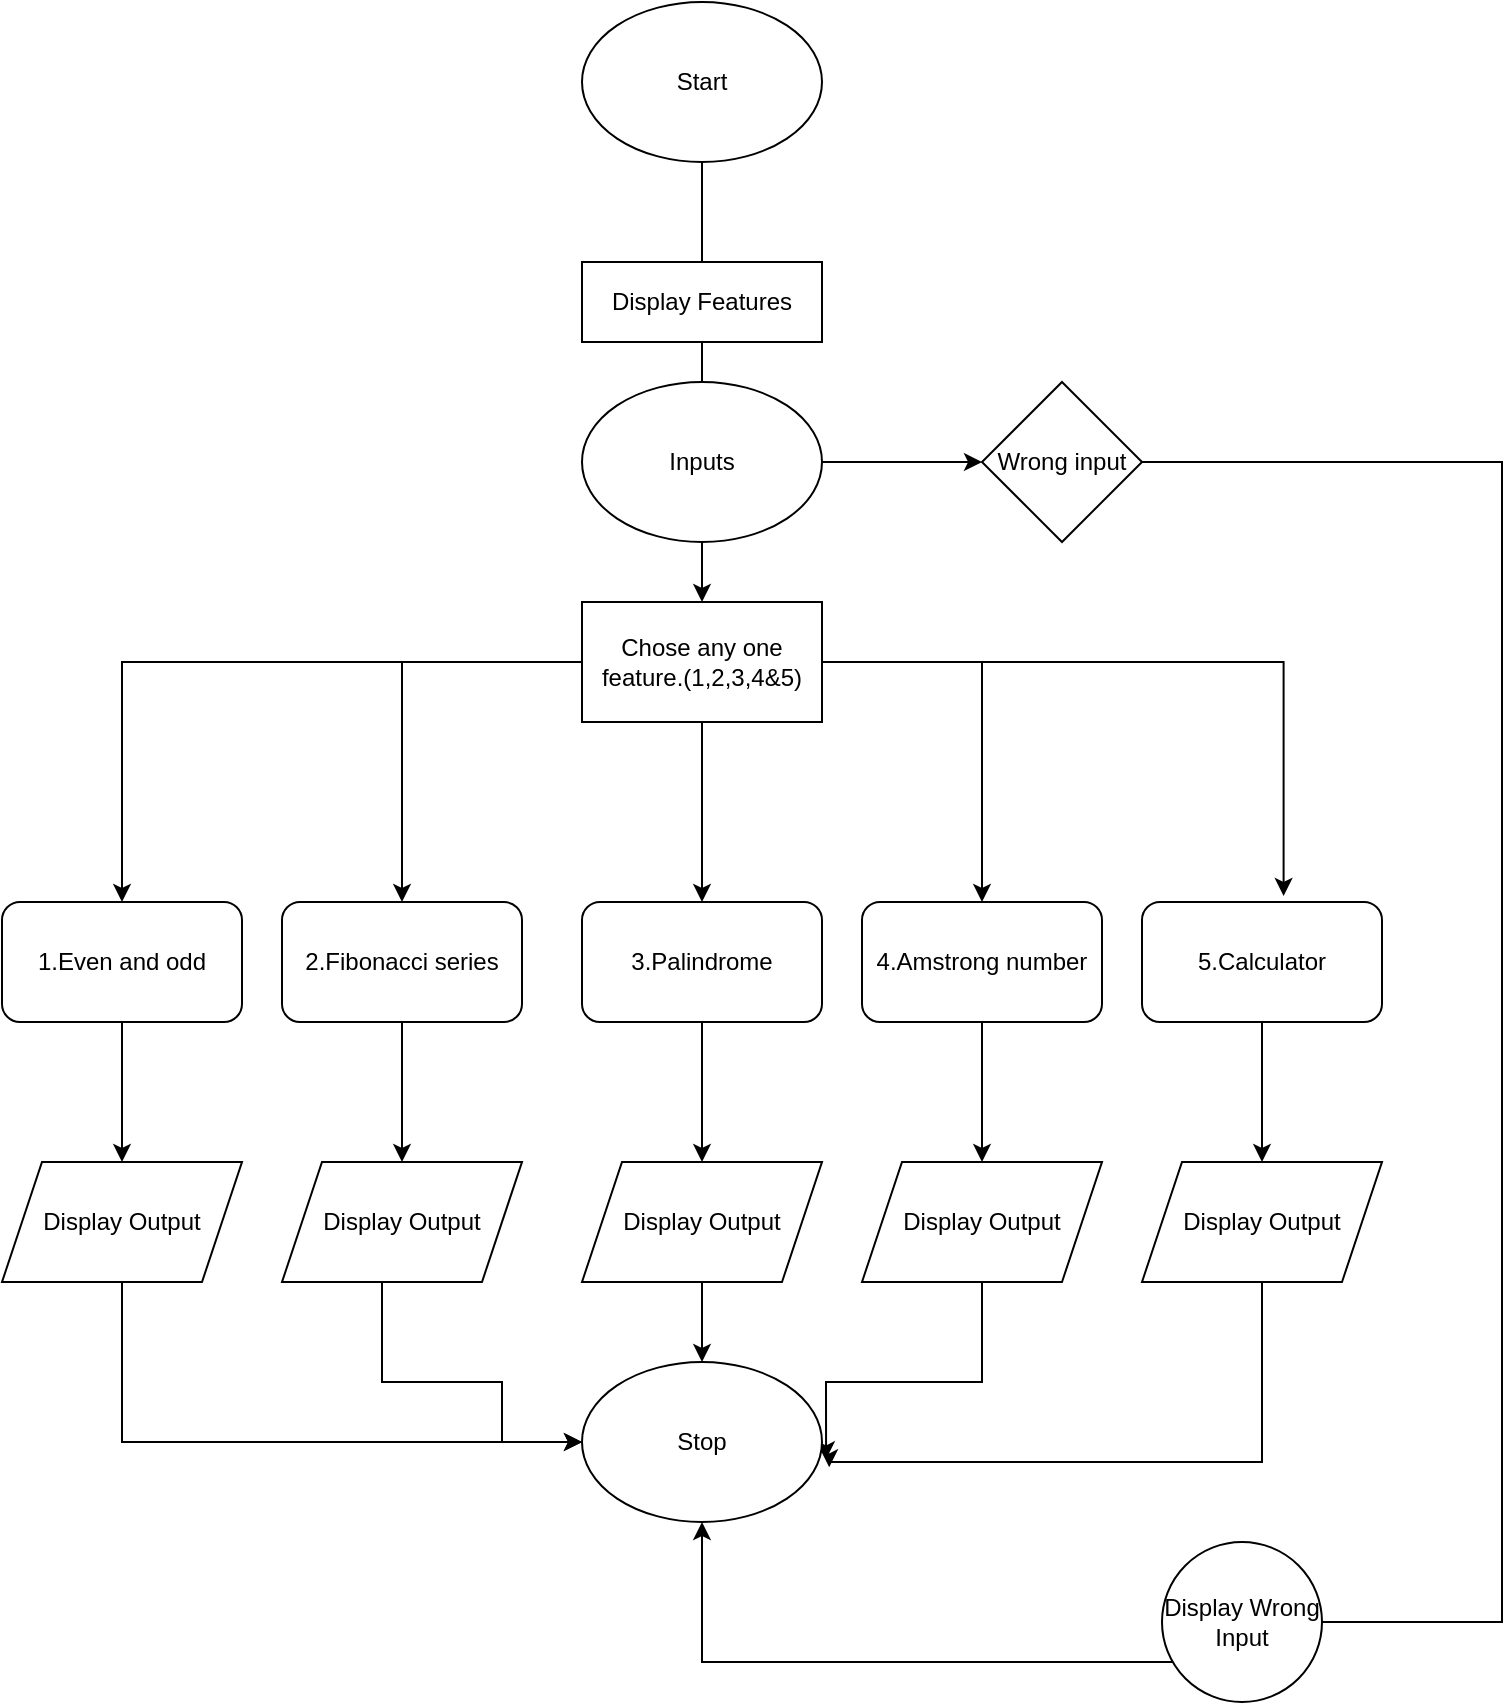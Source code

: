 <mxfile version="16.5.3" type="device"><diagram id="PVdw9gp1NHvRl3Xa9dBI" name="Page-1"><mxGraphModel dx="1038" dy="539" grid="1" gridSize="10" guides="1" tooltips="1" connect="1" arrows="1" fold="1" page="1" pageScale="1" pageWidth="850" pageHeight="1100" math="0" shadow="0"><root><mxCell id="0"/><mxCell id="1" parent="0"/><mxCell id="S57I26Ig55U9vwC3f_Gr-3" style="edgeStyle=orthogonalEdgeStyle;rounded=0;orthogonalLoop=1;jettySize=auto;html=1;startArrow=none;" edge="1" parent="1" source="S57I26Ig55U9vwC3f_Gr-4"><mxGeometry relative="1" as="geometry"><mxPoint x="420" y="500" as="targetPoint"/></mxGeometry></mxCell><mxCell id="S57I26Ig55U9vwC3f_Gr-2" value="Start" style="ellipse;whiteSpace=wrap;html=1;" vertex="1" parent="1"><mxGeometry x="360" y="340" width="120" height="80" as="geometry"/></mxCell><mxCell id="S57I26Ig55U9vwC3f_Gr-5" style="edgeStyle=orthogonalEdgeStyle;rounded=0;orthogonalLoop=1;jettySize=auto;html=1;startArrow=none;" edge="1" parent="1" source="S57I26Ig55U9vwC3f_Gr-23" target="S57I26Ig55U9vwC3f_Gr-6"><mxGeometry relative="1" as="geometry"><mxPoint x="560" y="530" as="targetPoint"/></mxGeometry></mxCell><mxCell id="S57I26Ig55U9vwC3f_Gr-14" style="edgeStyle=orthogonalEdgeStyle;rounded=0;orthogonalLoop=1;jettySize=auto;html=1;" edge="1" parent="1" source="S57I26Ig55U9vwC3f_Gr-6" target="S57I26Ig55U9vwC3f_Gr-9"><mxGeometry relative="1" as="geometry"/></mxCell><mxCell id="S57I26Ig55U9vwC3f_Gr-15" style="edgeStyle=orthogonalEdgeStyle;rounded=0;orthogonalLoop=1;jettySize=auto;html=1;entryX=0.5;entryY=0;entryDx=0;entryDy=0;" edge="1" parent="1" source="S57I26Ig55U9vwC3f_Gr-6" target="S57I26Ig55U9vwC3f_Gr-10"><mxGeometry relative="1" as="geometry"/></mxCell><mxCell id="S57I26Ig55U9vwC3f_Gr-17" style="edgeStyle=orthogonalEdgeStyle;rounded=0;orthogonalLoop=1;jettySize=auto;html=1;entryX=0.5;entryY=0;entryDx=0;entryDy=0;" edge="1" parent="1" source="S57I26Ig55U9vwC3f_Gr-6" target="S57I26Ig55U9vwC3f_Gr-16"><mxGeometry relative="1" as="geometry"/></mxCell><mxCell id="S57I26Ig55U9vwC3f_Gr-20" style="edgeStyle=orthogonalEdgeStyle;rounded=0;orthogonalLoop=1;jettySize=auto;html=1;entryX=0.5;entryY=0;entryDx=0;entryDy=0;" edge="1" parent="1" source="S57I26Ig55U9vwC3f_Gr-6" target="S57I26Ig55U9vwC3f_Gr-18"><mxGeometry relative="1" as="geometry"/></mxCell><mxCell id="S57I26Ig55U9vwC3f_Gr-21" style="edgeStyle=orthogonalEdgeStyle;rounded=0;orthogonalLoop=1;jettySize=auto;html=1;exitX=1;exitY=0.5;exitDx=0;exitDy=0;entryX=0.59;entryY=-0.05;entryDx=0;entryDy=0;entryPerimeter=0;" edge="1" parent="1" source="S57I26Ig55U9vwC3f_Gr-6" target="S57I26Ig55U9vwC3f_Gr-19"><mxGeometry relative="1" as="geometry"/></mxCell><mxCell id="S57I26Ig55U9vwC3f_Gr-6" value="Chose any one feature.(1,2,3,4&amp;amp;5)" style="rounded=0;whiteSpace=wrap;html=1;" vertex="1" parent="1"><mxGeometry x="360" y="640" width="120" height="60" as="geometry"/></mxCell><mxCell id="S57I26Ig55U9vwC3f_Gr-26" value="" style="edgeStyle=orthogonalEdgeStyle;rounded=0;orthogonalLoop=1;jettySize=auto;html=1;" edge="1" parent="1" source="S57I26Ig55U9vwC3f_Gr-9"><mxGeometry relative="1" as="geometry"><mxPoint x="130" y="920" as="targetPoint"/></mxGeometry></mxCell><mxCell id="S57I26Ig55U9vwC3f_Gr-9" value="1.Even and odd" style="rounded=1;whiteSpace=wrap;html=1;" vertex="1" parent="1"><mxGeometry x="70" y="790" width="120" height="60" as="geometry"/></mxCell><mxCell id="S57I26Ig55U9vwC3f_Gr-29" style="edgeStyle=orthogonalEdgeStyle;rounded=0;orthogonalLoop=1;jettySize=auto;html=1;exitX=0.5;exitY=1;exitDx=0;exitDy=0;" edge="1" parent="1" source="S57I26Ig55U9vwC3f_Gr-10" target="S57I26Ig55U9vwC3f_Gr-28"><mxGeometry relative="1" as="geometry"/></mxCell><mxCell id="S57I26Ig55U9vwC3f_Gr-10" value="2.Fibonacci series" style="rounded=1;whiteSpace=wrap;html=1;" vertex="1" parent="1"><mxGeometry x="210" y="790" width="120" height="60" as="geometry"/></mxCell><mxCell id="S57I26Ig55U9vwC3f_Gr-31" style="edgeStyle=orthogonalEdgeStyle;rounded=0;orthogonalLoop=1;jettySize=auto;html=1;" edge="1" parent="1" source="S57I26Ig55U9vwC3f_Gr-16" target="S57I26Ig55U9vwC3f_Gr-30"><mxGeometry relative="1" as="geometry"/></mxCell><mxCell id="S57I26Ig55U9vwC3f_Gr-16" value="3.Palindrome" style="rounded=1;whiteSpace=wrap;html=1;" vertex="1" parent="1"><mxGeometry x="360" y="790" width="120" height="60" as="geometry"/></mxCell><mxCell id="S57I26Ig55U9vwC3f_Gr-33" style="edgeStyle=orthogonalEdgeStyle;rounded=0;orthogonalLoop=1;jettySize=auto;html=1;entryX=0.5;entryY=0;entryDx=0;entryDy=0;" edge="1" parent="1" source="S57I26Ig55U9vwC3f_Gr-18" target="S57I26Ig55U9vwC3f_Gr-32"><mxGeometry relative="1" as="geometry"/></mxCell><mxCell id="S57I26Ig55U9vwC3f_Gr-18" value="4.Amstrong number" style="rounded=1;whiteSpace=wrap;html=1;" vertex="1" parent="1"><mxGeometry x="500" y="790" width="120" height="60" as="geometry"/></mxCell><mxCell id="S57I26Ig55U9vwC3f_Gr-35" style="edgeStyle=orthogonalEdgeStyle;rounded=0;orthogonalLoop=1;jettySize=auto;html=1;entryX=0.5;entryY=0;entryDx=0;entryDy=0;" edge="1" parent="1" source="S57I26Ig55U9vwC3f_Gr-19" target="S57I26Ig55U9vwC3f_Gr-34"><mxGeometry relative="1" as="geometry"/></mxCell><mxCell id="S57I26Ig55U9vwC3f_Gr-19" value="5.Calculator" style="rounded=1;whiteSpace=wrap;html=1;" vertex="1" parent="1"><mxGeometry x="640" y="790" width="120" height="60" as="geometry"/></mxCell><mxCell id="S57I26Ig55U9vwC3f_Gr-4" value="Display Features" style="rounded=0;whiteSpace=wrap;html=1;" vertex="1" parent="1"><mxGeometry x="360" y="470" width="120" height="40" as="geometry"/></mxCell><mxCell id="S57I26Ig55U9vwC3f_Gr-22" value="" style="edgeStyle=orthogonalEdgeStyle;rounded=0;orthogonalLoop=1;jettySize=auto;html=1;endArrow=none;" edge="1" parent="1" source="S57I26Ig55U9vwC3f_Gr-2" target="S57I26Ig55U9vwC3f_Gr-4"><mxGeometry relative="1" as="geometry"><mxPoint x="420" y="500" as="targetPoint"/><mxPoint x="420" y="420" as="sourcePoint"/></mxGeometry></mxCell><mxCell id="S57I26Ig55U9vwC3f_Gr-46" style="edgeStyle=orthogonalEdgeStyle;rounded=0;orthogonalLoop=1;jettySize=auto;html=1;" edge="1" parent="1" source="S57I26Ig55U9vwC3f_Gr-23" target="S57I26Ig55U9vwC3f_Gr-47"><mxGeometry relative="1" as="geometry"><mxPoint x="600" y="570" as="targetPoint"/></mxGeometry></mxCell><mxCell id="S57I26Ig55U9vwC3f_Gr-23" value="Inputs" style="ellipse;whiteSpace=wrap;html=1;" vertex="1" parent="1"><mxGeometry x="360" y="530" width="120" height="80" as="geometry"/></mxCell><mxCell id="S57I26Ig55U9vwC3f_Gr-24" value="" style="edgeStyle=orthogonalEdgeStyle;rounded=0;orthogonalLoop=1;jettySize=auto;html=1;endArrow=none;" edge="1" parent="1" source="S57I26Ig55U9vwC3f_Gr-4" target="S57I26Ig55U9vwC3f_Gr-23"><mxGeometry relative="1" as="geometry"><mxPoint x="420" y="640" as="targetPoint"/><mxPoint x="420" y="510" as="sourcePoint"/></mxGeometry></mxCell><mxCell id="S57I26Ig55U9vwC3f_Gr-42" style="edgeStyle=orthogonalEdgeStyle;rounded=0;orthogonalLoop=1;jettySize=auto;html=1;entryX=0;entryY=0.5;entryDx=0;entryDy=0;" edge="1" parent="1" source="S57I26Ig55U9vwC3f_Gr-27" target="S57I26Ig55U9vwC3f_Gr-37"><mxGeometry relative="1" as="geometry"><Array as="points"><mxPoint x="130" y="1060"/></Array></mxGeometry></mxCell><mxCell id="S57I26Ig55U9vwC3f_Gr-27" value="Display Output" style="shape=parallelogram;perimeter=parallelogramPerimeter;whiteSpace=wrap;html=1;fixedSize=1;" vertex="1" parent="1"><mxGeometry x="70" y="920" width="120" height="60" as="geometry"/></mxCell><mxCell id="S57I26Ig55U9vwC3f_Gr-43" style="edgeStyle=orthogonalEdgeStyle;rounded=0;orthogonalLoop=1;jettySize=auto;html=1;entryX=0;entryY=0.5;entryDx=0;entryDy=0;" edge="1" parent="1" source="S57I26Ig55U9vwC3f_Gr-28" target="S57I26Ig55U9vwC3f_Gr-37"><mxGeometry relative="1" as="geometry"><Array as="points"><mxPoint x="260" y="1030"/><mxPoint x="320" y="1030"/><mxPoint x="320" y="1060"/></Array></mxGeometry></mxCell><mxCell id="S57I26Ig55U9vwC3f_Gr-28" value="&lt;span&gt;Display Output&lt;/span&gt;" style="shape=parallelogram;perimeter=parallelogramPerimeter;whiteSpace=wrap;html=1;fixedSize=1;" vertex="1" parent="1"><mxGeometry x="210" y="920" width="120" height="60" as="geometry"/></mxCell><mxCell id="S57I26Ig55U9vwC3f_Gr-44" style="edgeStyle=orthogonalEdgeStyle;rounded=0;orthogonalLoop=1;jettySize=auto;html=1;exitX=0.5;exitY=1;exitDx=0;exitDy=0;entryX=0.5;entryY=0;entryDx=0;entryDy=0;" edge="1" parent="1" source="S57I26Ig55U9vwC3f_Gr-30" target="S57I26Ig55U9vwC3f_Gr-37"><mxGeometry relative="1" as="geometry"/></mxCell><mxCell id="S57I26Ig55U9vwC3f_Gr-30" value="&lt;span&gt;Display Output&lt;/span&gt;" style="shape=parallelogram;perimeter=parallelogramPerimeter;whiteSpace=wrap;html=1;fixedSize=1;" vertex="1" parent="1"><mxGeometry x="360" y="920" width="120" height="60" as="geometry"/></mxCell><mxCell id="S57I26Ig55U9vwC3f_Gr-45" style="edgeStyle=orthogonalEdgeStyle;rounded=0;orthogonalLoop=1;jettySize=auto;html=1;exitX=0.5;exitY=1;exitDx=0;exitDy=0;entryX=1.017;entryY=0.608;entryDx=0;entryDy=0;entryPerimeter=0;" edge="1" parent="1" source="S57I26Ig55U9vwC3f_Gr-32" target="S57I26Ig55U9vwC3f_Gr-37"><mxGeometry relative="1" as="geometry"><Array as="points"><mxPoint x="560" y="1030"/><mxPoint x="482" y="1030"/></Array></mxGeometry></mxCell><mxCell id="S57I26Ig55U9vwC3f_Gr-32" value="&lt;span&gt;Display Output&lt;/span&gt;" style="shape=parallelogram;perimeter=parallelogramPerimeter;whiteSpace=wrap;html=1;fixedSize=1;" vertex="1" parent="1"><mxGeometry x="500" y="920" width="120" height="60" as="geometry"/></mxCell><mxCell id="S57I26Ig55U9vwC3f_Gr-40" style="edgeStyle=orthogonalEdgeStyle;rounded=0;orthogonalLoop=1;jettySize=auto;html=1;entryX=1.03;entryY=0.658;entryDx=0;entryDy=0;entryPerimeter=0;" edge="1" parent="1" source="S57I26Ig55U9vwC3f_Gr-34" target="S57I26Ig55U9vwC3f_Gr-37"><mxGeometry relative="1" as="geometry"><mxPoint x="700" y="1060" as="targetPoint"/><Array as="points"><mxPoint x="700" y="1070"/><mxPoint x="484" y="1070"/></Array></mxGeometry></mxCell><mxCell id="S57I26Ig55U9vwC3f_Gr-34" value="&lt;span&gt;Display Output&lt;/span&gt;" style="shape=parallelogram;perimeter=parallelogramPerimeter;whiteSpace=wrap;html=1;fixedSize=1;" vertex="1" parent="1"><mxGeometry x="640" y="920" width="120" height="60" as="geometry"/></mxCell><mxCell id="S57I26Ig55U9vwC3f_Gr-37" value="Stop" style="ellipse;whiteSpace=wrap;html=1;" vertex="1" parent="1"><mxGeometry x="360" y="1020" width="120" height="80" as="geometry"/></mxCell><mxCell id="S57I26Ig55U9vwC3f_Gr-48" style="edgeStyle=orthogonalEdgeStyle;rounded=0;orthogonalLoop=1;jettySize=auto;html=1;entryX=0.5;entryY=1;entryDx=0;entryDy=0;startArrow=none;" edge="1" parent="1" source="S57I26Ig55U9vwC3f_Gr-49" target="S57I26Ig55U9vwC3f_Gr-37"><mxGeometry relative="1" as="geometry"><Array as="points"><mxPoint x="420" y="1170"/></Array></mxGeometry></mxCell><mxCell id="S57I26Ig55U9vwC3f_Gr-47" value="Wrong input" style="rhombus;whiteSpace=wrap;html=1;" vertex="1" parent="1"><mxGeometry x="560" y="530" width="80" height="80" as="geometry"/></mxCell><mxCell id="S57I26Ig55U9vwC3f_Gr-49" value="Display Wrong Input" style="ellipse;whiteSpace=wrap;html=1;aspect=fixed;" vertex="1" parent="1"><mxGeometry x="650" y="1110" width="80" height="80" as="geometry"/></mxCell><mxCell id="S57I26Ig55U9vwC3f_Gr-50" value="" style="edgeStyle=orthogonalEdgeStyle;rounded=0;orthogonalLoop=1;jettySize=auto;html=1;entryX=1;entryY=0.5;entryDx=0;entryDy=0;endArrow=none;" edge="1" parent="1" source="S57I26Ig55U9vwC3f_Gr-47" target="S57I26Ig55U9vwC3f_Gr-49"><mxGeometry relative="1" as="geometry"><mxPoint x="640" y="570" as="sourcePoint"/><mxPoint x="420" y="1100" as="targetPoint"/><Array as="points"><mxPoint x="820" y="570"/><mxPoint x="820" y="1150"/></Array></mxGeometry></mxCell></root></mxGraphModel></diagram></mxfile>